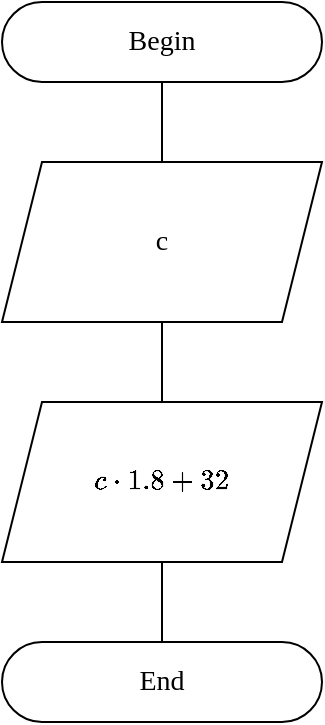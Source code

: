 <mxfile version="15.2.7" type="device"><diagram id="4B6U9Wda5Jrycj8fdgKb" name="Страница 1"><mxGraphModel dx="1422" dy="822" grid="1" gridSize="10" guides="1" tooltips="1" connect="1" arrows="1" fold="1" page="1" pageScale="1" pageWidth="827" pageHeight="1169" math="1" shadow="0"><root><mxCell id="0"/><mxCell id="1" parent="0"/><mxCell id="_dmhFfpUw2VE8L2Nh05_-8" value="" style="edgeStyle=orthogonalEdgeStyle;rounded=0;orthogonalLoop=1;jettySize=auto;html=1;endArrow=none;endFill=0;" edge="1" parent="1" source="_dmhFfpUw2VE8L2Nh05_-1" target="_dmhFfpUw2VE8L2Nh05_-2"><mxGeometry relative="1" as="geometry"/></mxCell><mxCell id="_dmhFfpUw2VE8L2Nh05_-1" value="&lt;font style=&quot;font-size: 14px&quot; face=&quot;Times New Roman&quot;&gt;Begin&lt;/font&gt;" style="rounded=1;whiteSpace=wrap;html=1;arcSize=50;" vertex="1" parent="1"><mxGeometry x="320" y="40" width="160" height="40" as="geometry"/></mxCell><mxCell id="_dmhFfpUw2VE8L2Nh05_-9" value="" style="edgeStyle=orthogonalEdgeStyle;rounded=0;orthogonalLoop=1;jettySize=auto;html=1;endArrow=none;endFill=0;" edge="1" parent="1" source="_dmhFfpUw2VE8L2Nh05_-2" target="_dmhFfpUw2VE8L2Nh05_-6"><mxGeometry relative="1" as="geometry"/></mxCell><mxCell id="_dmhFfpUw2VE8L2Nh05_-2" value="&lt;font face=&quot;Times New Roman&quot;&gt;&lt;span style=&quot;font-size: 14px&quot;&gt;c&lt;br&gt;&lt;/span&gt;&lt;/font&gt;" style="shape=parallelogram;perimeter=parallelogramPerimeter;whiteSpace=wrap;html=1;fixedSize=1;" vertex="1" parent="1"><mxGeometry x="320" y="120" width="160" height="80" as="geometry"/></mxCell><mxCell id="_dmhFfpUw2VE8L2Nh05_-10" value="" style="edgeStyle=orthogonalEdgeStyle;rounded=0;orthogonalLoop=1;jettySize=auto;html=1;endArrow=none;endFill=0;" edge="1" parent="1" source="_dmhFfpUw2VE8L2Nh05_-6" target="_dmhFfpUw2VE8L2Nh05_-7"><mxGeometry relative="1" as="geometry"/></mxCell><mxCell id="_dmhFfpUw2VE8L2Nh05_-6" value="&lt;font face=&quot;Times New Roman&quot;&gt;&lt;span style=&quot;font-size: 14px&quot;&gt;`c*1.8+32`&lt;br&gt;&lt;/span&gt;&lt;/font&gt;" style="shape=parallelogram;perimeter=parallelogramPerimeter;whiteSpace=wrap;html=1;fixedSize=1;" vertex="1" parent="1"><mxGeometry x="320" y="240" width="160" height="80" as="geometry"/></mxCell><mxCell id="_dmhFfpUw2VE8L2Nh05_-7" value="&lt;font style=&quot;font-size: 14px&quot; face=&quot;Times New Roman&quot;&gt;End&lt;br&gt;&lt;/font&gt;" style="rounded=1;whiteSpace=wrap;html=1;arcSize=50;" vertex="1" parent="1"><mxGeometry x="320" y="360" width="160" height="40" as="geometry"/></mxCell></root></mxGraphModel></diagram></mxfile>